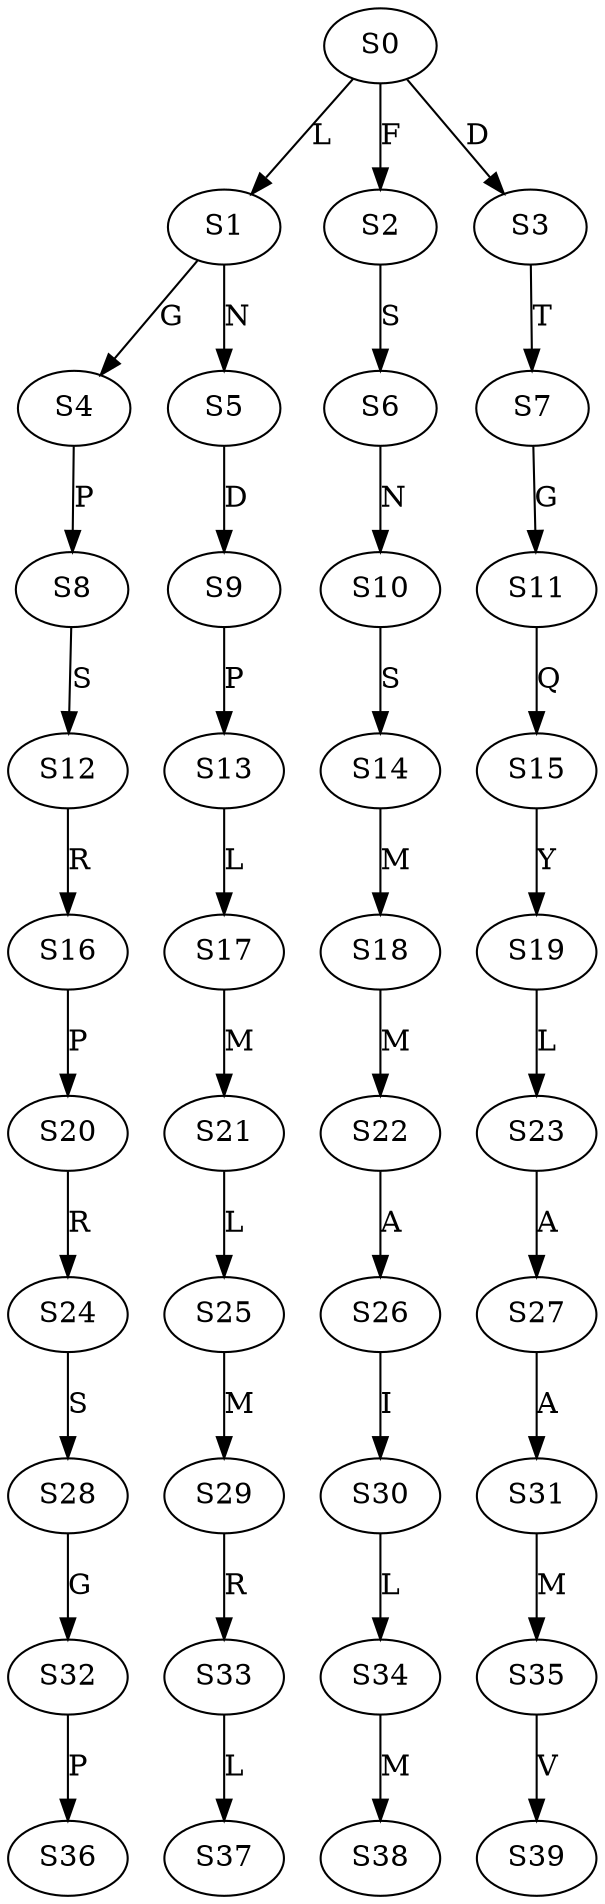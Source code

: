 strict digraph  {
	S0 -> S1 [ label = L ];
	S0 -> S2 [ label = F ];
	S0 -> S3 [ label = D ];
	S1 -> S4 [ label = G ];
	S1 -> S5 [ label = N ];
	S2 -> S6 [ label = S ];
	S3 -> S7 [ label = T ];
	S4 -> S8 [ label = P ];
	S5 -> S9 [ label = D ];
	S6 -> S10 [ label = N ];
	S7 -> S11 [ label = G ];
	S8 -> S12 [ label = S ];
	S9 -> S13 [ label = P ];
	S10 -> S14 [ label = S ];
	S11 -> S15 [ label = Q ];
	S12 -> S16 [ label = R ];
	S13 -> S17 [ label = L ];
	S14 -> S18 [ label = M ];
	S15 -> S19 [ label = Y ];
	S16 -> S20 [ label = P ];
	S17 -> S21 [ label = M ];
	S18 -> S22 [ label = M ];
	S19 -> S23 [ label = L ];
	S20 -> S24 [ label = R ];
	S21 -> S25 [ label = L ];
	S22 -> S26 [ label = A ];
	S23 -> S27 [ label = A ];
	S24 -> S28 [ label = S ];
	S25 -> S29 [ label = M ];
	S26 -> S30 [ label = I ];
	S27 -> S31 [ label = A ];
	S28 -> S32 [ label = G ];
	S29 -> S33 [ label = R ];
	S30 -> S34 [ label = L ];
	S31 -> S35 [ label = M ];
	S32 -> S36 [ label = P ];
	S33 -> S37 [ label = L ];
	S34 -> S38 [ label = M ];
	S35 -> S39 [ label = V ];
}
